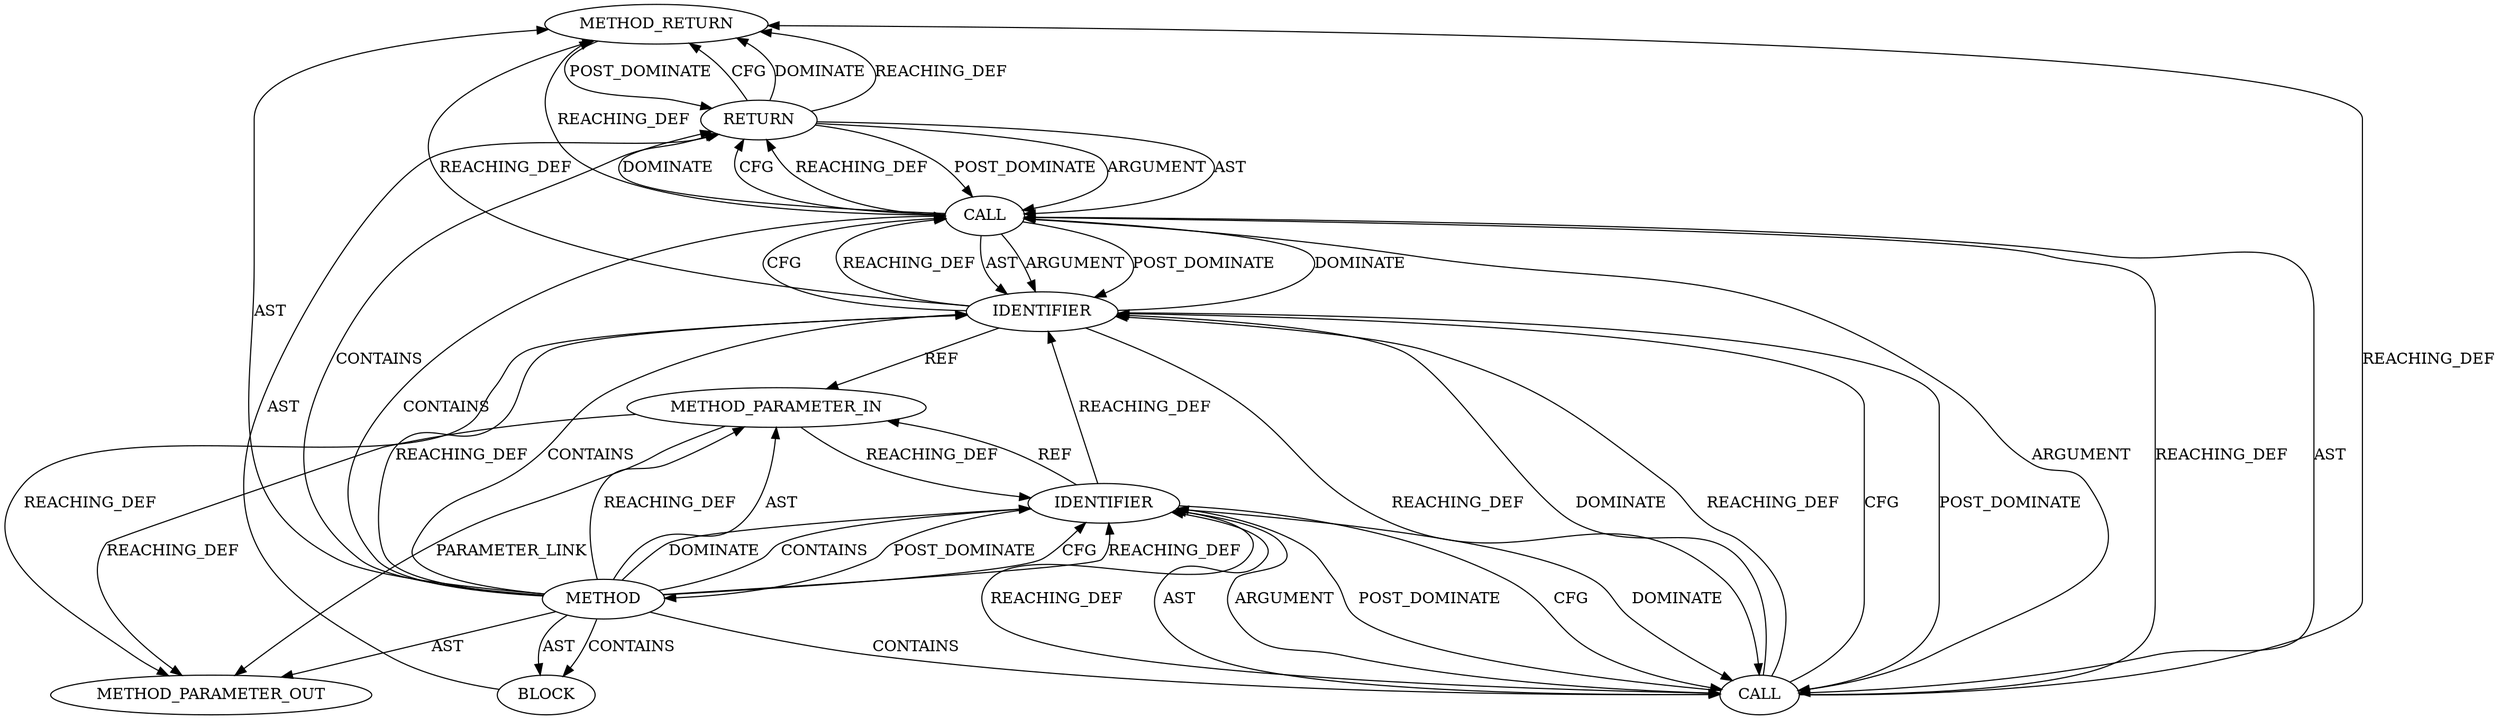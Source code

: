digraph {
  1165 [label=METHOD_RETURN ORDER=3 CODE="RET" COLUMN_NUMBER=1 LINE_NUMBER=382 TYPE_FULL_NAME="int" EVALUATION_STRATEGY="BY_VALUE"]
  1162 [label=CALL ORDER=1 ARGUMENT_INDEX=1 CODE="padded_len(len)" COLUMN_NUMBER=9 METHOD_FULL_NAME="padded_len" LINE_NUMBER=384 TYPE_FULL_NAME="<empty>" DISPATCH_TYPE="STATIC_DISPATCH" SIGNATURE="" NAME="padded_len"]
  1160 [label=RETURN ORDER=1 ARGUMENT_INDEX=-1 CODE="return padded_len(len) - len;" COLUMN_NUMBER=2 LINE_NUMBER=384]
  1159 [label=BLOCK ORDER=2 ARGUMENT_INDEX=-1 CODE="{
	return padded_len(len) - len;
}" COLUMN_NUMBER=1 LINE_NUMBER=383 TYPE_FULL_NAME="void"]
  13029 [label=METHOD_PARAMETER_OUT ORDER=1 CODE="int len" IS_VARIADIC=false COLUMN_NUMBER=24 LINE_NUMBER=382 TYPE_FULL_NAME="int" EVALUATION_STRATEGY="BY_VALUE" INDEX=1 NAME="len"]
  1161 [label=CALL ORDER=1 ARGUMENT_INDEX=-1 CODE="padded_len(len) - len" COLUMN_NUMBER=9 METHOD_FULL_NAME="<operator>.subtraction" LINE_NUMBER=384 TYPE_FULL_NAME="<empty>" DISPATCH_TYPE="STATIC_DISPATCH" SIGNATURE="" NAME="<operator>.subtraction"]
  1157 [label=METHOD COLUMN_NUMBER=1 LINE_NUMBER=382 COLUMN_NUMBER_END=1 IS_EXTERNAL=false SIGNATURE="int padding_len (int)" NAME="padding_len" AST_PARENT_TYPE="TYPE_DECL" AST_PARENT_FULL_NAME="file_code_old-a282a2f-decode_preamble-533.c:<global>" ORDER=27 CODE="static int padding_len(int len)
{
	return padded_len(len) - len;
}" FULL_NAME="padding_len" LINE_NUMBER_END=385 FILENAME="file_code_old-a282a2f-decode_preamble-533.c"]
  1158 [label=METHOD_PARAMETER_IN ORDER=1 CODE="int len" IS_VARIADIC=false COLUMN_NUMBER=24 LINE_NUMBER=382 TYPE_FULL_NAME="int" EVALUATION_STRATEGY="BY_VALUE" INDEX=1 NAME="len"]
  1163 [label=IDENTIFIER ORDER=1 ARGUMENT_INDEX=1 CODE="len" COLUMN_NUMBER=20 LINE_NUMBER=384 TYPE_FULL_NAME="int" NAME="len"]
  1164 [label=IDENTIFIER ORDER=2 ARGUMENT_INDEX=2 CODE="len" COLUMN_NUMBER=27 LINE_NUMBER=384 TYPE_FULL_NAME="int" NAME="len"]
  1163 -> 1164 [label=REACHING_DEF VARIABLE="len"]
  1157 -> 1163 [label=CFG ]
  1158 -> 13029 [label=PARAMETER_LINK ]
  1163 -> 1162 [label=CFG ]
  1161 -> 1164 [label=AST ]
  1162 -> 1161 [label=REACHING_DEF VARIABLE="padded_len(len)"]
  1157 -> 1163 [label=REACHING_DEF VARIABLE=""]
  1157 -> 1161 [label=CONTAINS ]
  1164 -> 1158 [label=REF ]
  1157 -> 1164 [label=REACHING_DEF VARIABLE=""]
  1157 -> 13029 [label=AST ]
  1163 -> 1162 [label=REACHING_DEF VARIABLE="len"]
  1164 -> 1161 [label=DOMINATE ]
  1164 -> 13029 [label=REACHING_DEF VARIABLE="len"]
  1161 -> 1162 [label=AST ]
  1157 -> 1158 [label=AST ]
  1157 -> 1162 [label=CONTAINS ]
  1160 -> 1165 [label=CFG ]
  1162 -> 1164 [label=DOMINATE ]
  1161 -> 1162 [label=ARGUMENT ]
  1157 -> 1164 [label=CONTAINS ]
  1165 -> 1160 [label=POST_DOMINATE ]
  1159 -> 1160 [label=AST ]
  1158 -> 1163 [label=REACHING_DEF VARIABLE="len"]
  1161 -> 1164 [label=ARGUMENT ]
  1162 -> 1165 [label=REACHING_DEF VARIABLE="padded_len(len)"]
  1157 -> 1158 [label=REACHING_DEF VARIABLE=""]
  1157 -> 1159 [label=CONTAINS ]
  1162 -> 1163 [label=AST ]
  1160 -> 1161 [label=POST_DOMINATE ]
  1157 -> 1160 [label=CONTAINS ]
  1161 -> 1160 [label=DOMINATE ]
  1164 -> 1161 [label=CFG ]
  1161 -> 1165 [label=REACHING_DEF VARIABLE="padded_len(len) - len"]
  1163 -> 1157 [label=POST_DOMINATE ]
  1162 -> 1163 [label=ARGUMENT ]
  1162 -> 1164 [label=REACHING_DEF VARIABLE="padded_len(len)"]
  1157 -> 1159 [label=AST ]
  1163 -> 1162 [label=DOMINATE ]
  1157 -> 1165 [label=AST ]
  1158 -> 13029 [label=REACHING_DEF VARIABLE="len"]
  1160 -> 1161 [label=ARGUMENT ]
  1160 -> 1161 [label=AST ]
  1164 -> 1165 [label=REACHING_DEF VARIABLE="len"]
  1157 -> 1163 [label=DOMINATE ]
  1161 -> 1160 [label=CFG ]
  1164 -> 1161 [label=REACHING_DEF VARIABLE="len"]
  1163 -> 1158 [label=REF ]
  1161 -> 1160 [label=REACHING_DEF VARIABLE="padded_len(len) - len"]
  1160 -> 1165 [label=DOMINATE ]
  1157 -> 1163 [label=CONTAINS ]
  1161 -> 1164 [label=POST_DOMINATE ]
  1162 -> 1164 [label=CFG ]
  1162 -> 1163 [label=POST_DOMINATE ]
  1164 -> 1162 [label=REACHING_DEF VARIABLE="len"]
  1164 -> 1162 [label=POST_DOMINATE ]
  1160 -> 1165 [label=REACHING_DEF VARIABLE="<RET>"]
}
